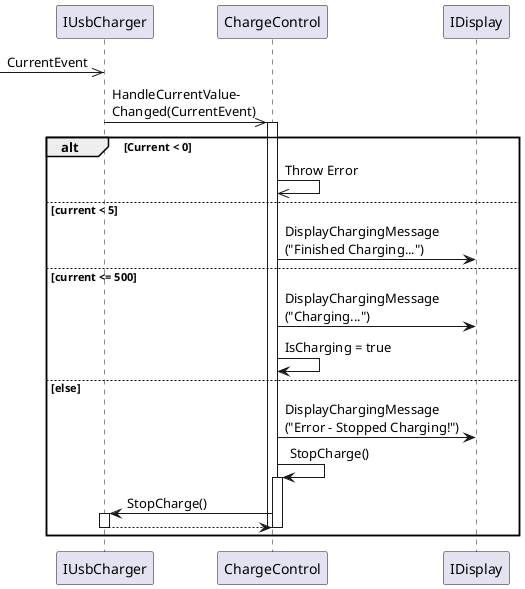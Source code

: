 @startuml
participant IUsbCharger
participant ChargeControl
participant IDisplay

->> IUsbCharger: CurrentEvent
IUsbCharger ->> ChargeControl++: HandleCurrentValue-\nChanged(CurrentEvent)
alt Current < 0
ChargeControl ->> ChargeControl : Throw Error
else current < 5
ChargeControl -> IDisplay: DisplayChargingMessage\n("Finished Charging...")
else current <= 500
ChargeControl -> IDisplay: DisplayChargingMessage\n("Charging...")
ChargeControl -> ChargeControl: IsCharging = true
else else
ChargeControl -> IDisplay: DisplayChargingMessage\n("Error - Stopped Charging!")
ChargeControl -> ChargeControl++ : StopCharge()
ChargeControl -> IUsbCharger++: StopCharge()
return
deactivate ChargeControl
deactivate ChargeControl
end


@enduml